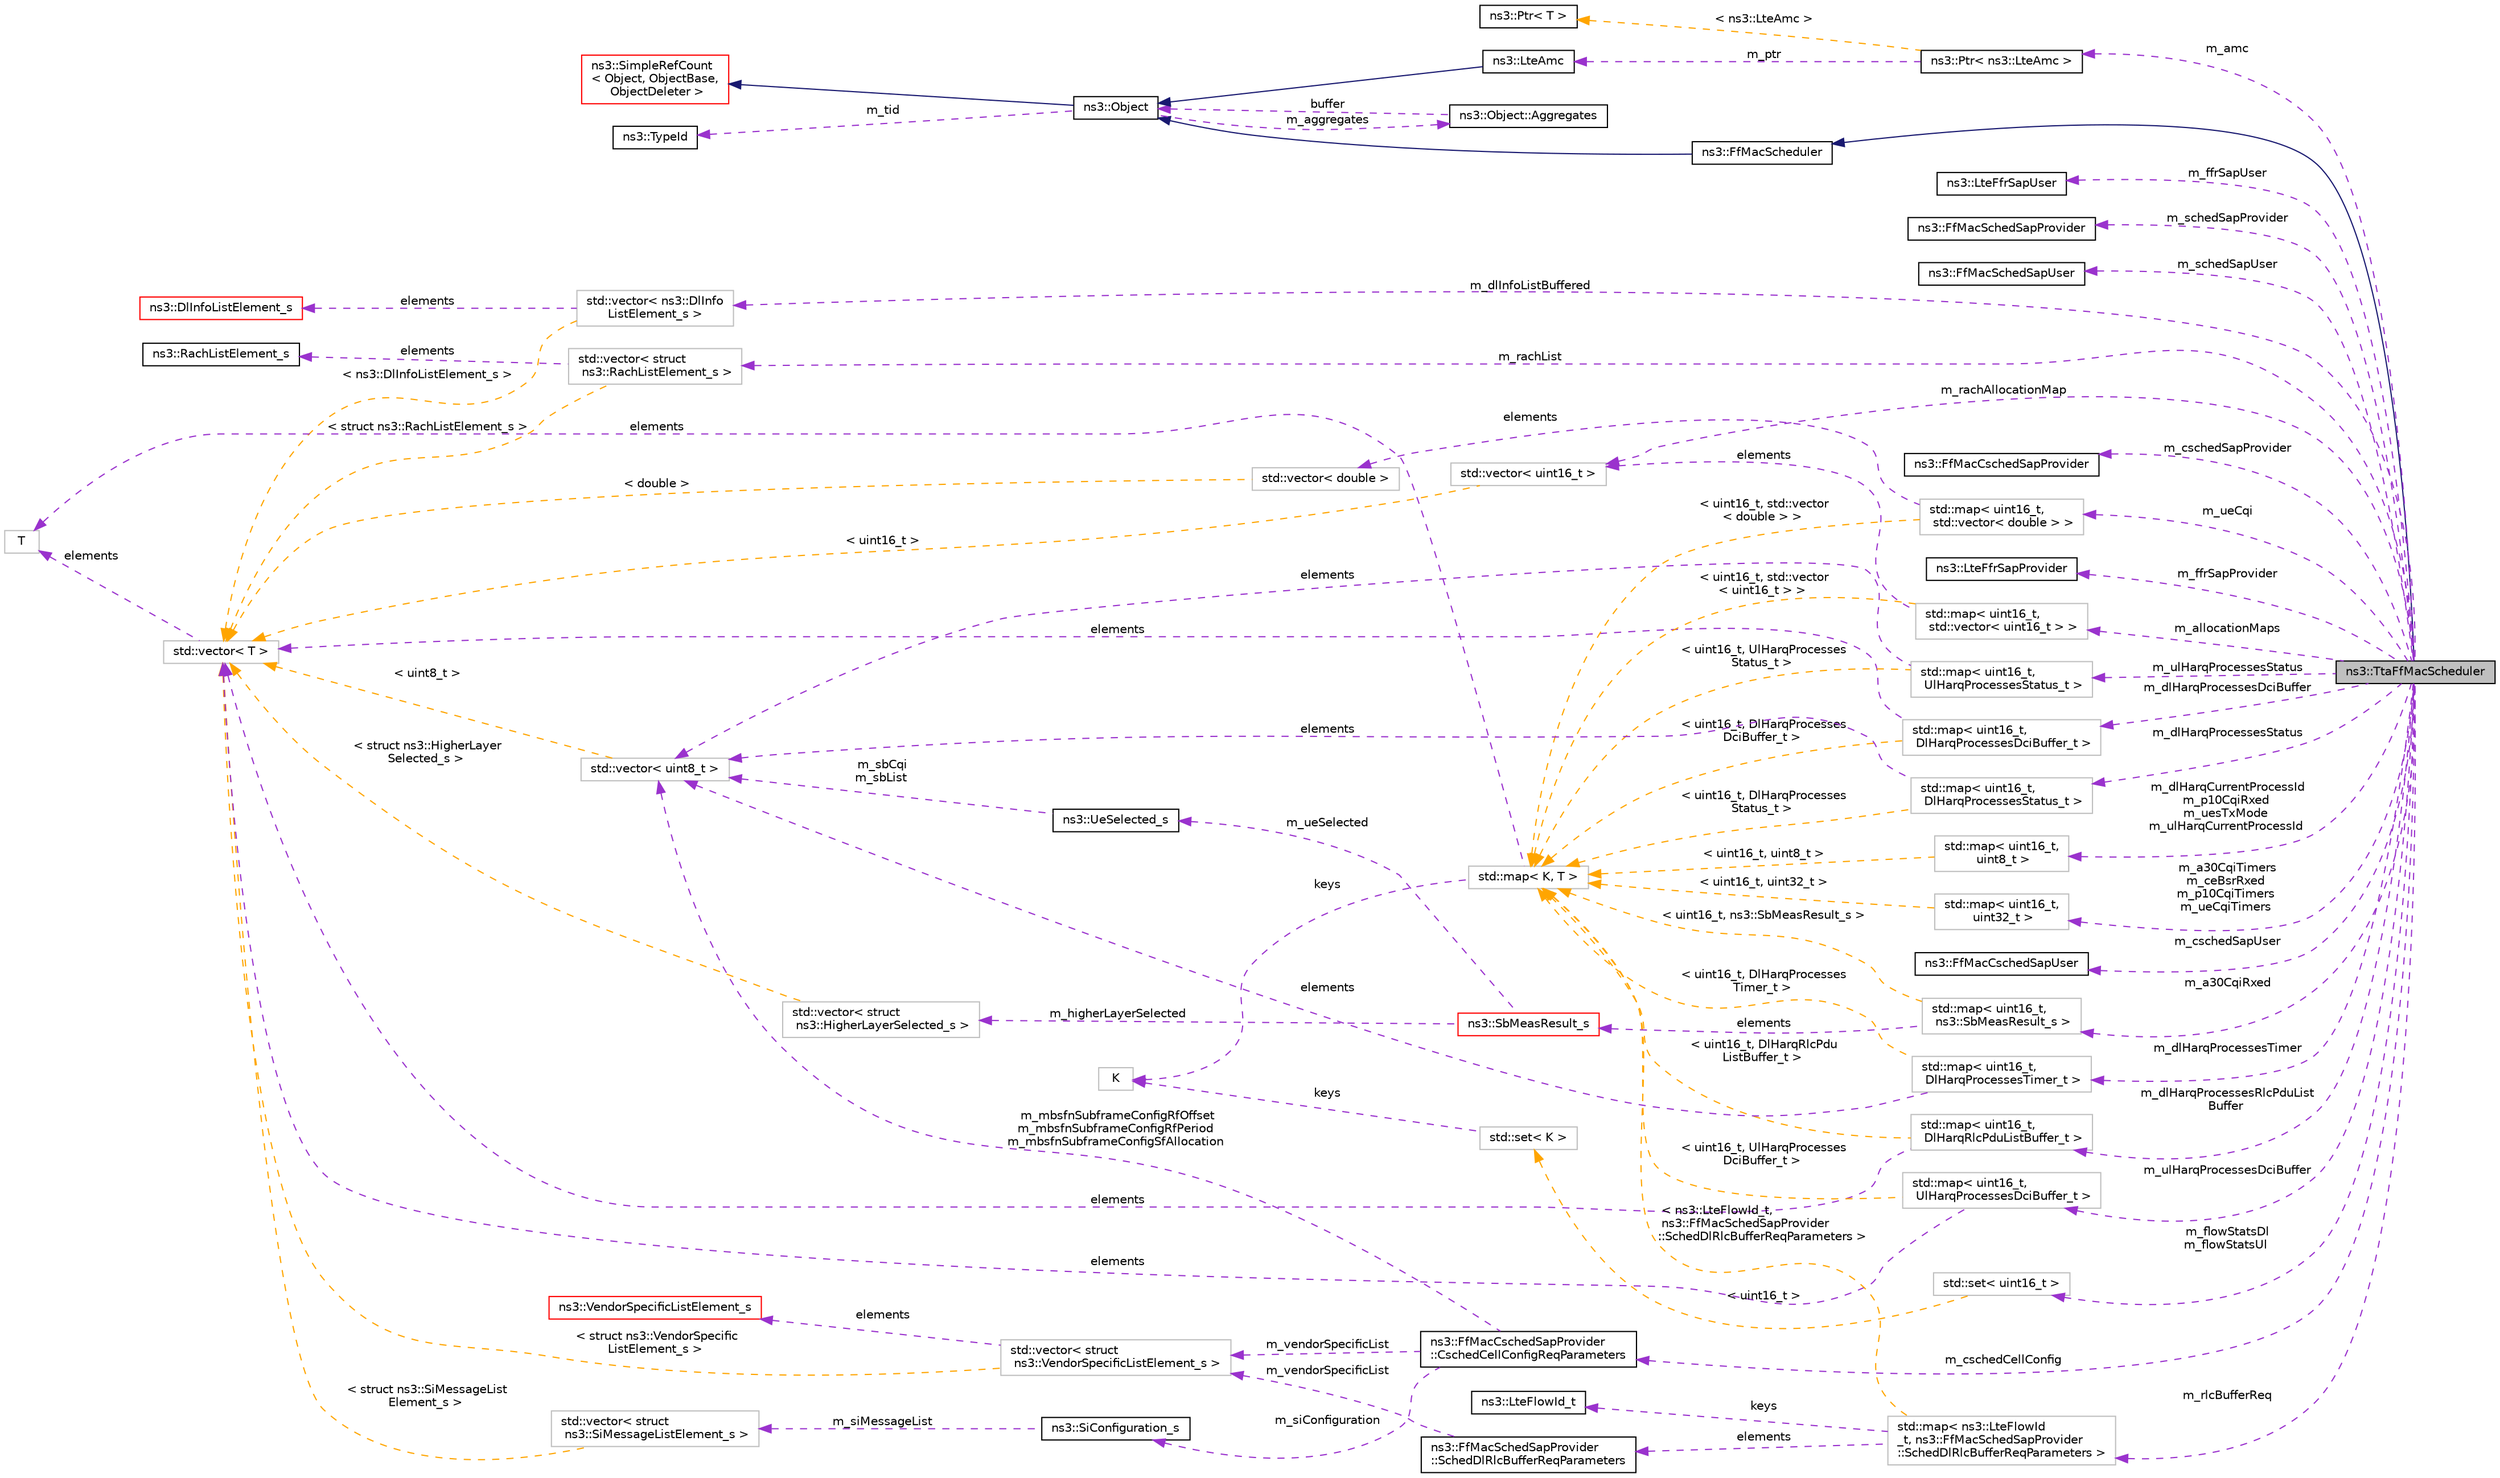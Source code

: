 digraph "ns3::TtaFfMacScheduler"
{
 // LATEX_PDF_SIZE
  edge [fontname="Helvetica",fontsize="10",labelfontname="Helvetica",labelfontsize="10"];
  node [fontname="Helvetica",fontsize="10",shape=record];
  rankdir="LR";
  Node1 [label="ns3::TtaFfMacScheduler",height=0.2,width=0.4,color="black", fillcolor="grey75", style="filled", fontcolor="black",tooltip="Implements the SCHED SAP and CSCHED SAP for a Throughput to Average scheduler."];
  Node2 -> Node1 [dir="back",color="midnightblue",fontsize="10",style="solid",fontname="Helvetica"];
  Node2 [label="ns3::FfMacScheduler",height=0.2,width=0.4,color="black", fillcolor="white", style="filled",URL="$classns3_1_1_ff_mac_scheduler.html",tooltip="This abstract base class identifies the interface by means of which the helper object can plug on the..."];
  Node3 -> Node2 [dir="back",color="midnightblue",fontsize="10",style="solid",fontname="Helvetica"];
  Node3 [label="ns3::Object",height=0.2,width=0.4,color="black", fillcolor="white", style="filled",URL="$classns3_1_1_object.html",tooltip="A base class which provides memory management and object aggregation."];
  Node4 -> Node3 [dir="back",color="midnightblue",fontsize="10",style="solid",fontname="Helvetica"];
  Node4 [label="ns3::SimpleRefCount\l\< Object, ObjectBase,\l ObjectDeleter \>",height=0.2,width=0.4,color="red", fillcolor="white", style="filled",URL="$classns3_1_1_simple_ref_count.html",tooltip=" "];
  Node8 -> Node3 [dir="back",color="darkorchid3",fontsize="10",style="dashed",label=" m_tid" ,fontname="Helvetica"];
  Node8 [label="ns3::TypeId",height=0.2,width=0.4,color="black", fillcolor="white", style="filled",URL="$classns3_1_1_type_id.html",tooltip="a unique identifier for an interface."];
  Node9 -> Node3 [dir="back",color="darkorchid3",fontsize="10",style="dashed",label=" m_aggregates" ,fontname="Helvetica"];
  Node9 [label="ns3::Object::Aggregates",height=0.2,width=0.4,color="black", fillcolor="white", style="filled",URL="$structns3_1_1_object_1_1_aggregates.html",tooltip="The list of Objects aggregated to this one."];
  Node3 -> Node9 [dir="back",color="darkorchid3",fontsize="10",style="dashed",label=" buffer" ,fontname="Helvetica"];
  Node10 -> Node1 [dir="back",color="darkorchid3",fontsize="10",style="dashed",label=" m_rachAllocationMap" ,fontname="Helvetica"];
  Node10 [label="std::vector\< uint16_t \>",height=0.2,width=0.4,color="grey75", fillcolor="white", style="filled",tooltip=" "];
  Node11 -> Node10 [dir="back",color="orange",fontsize="10",style="dashed",label=" \< uint16_t \>" ,fontname="Helvetica"];
  Node11 [label="std::vector\< T \>",height=0.2,width=0.4,color="grey75", fillcolor="white", style="filled",tooltip=" "];
  Node12 -> Node11 [dir="back",color="darkorchid3",fontsize="10",style="dashed",label=" elements" ,fontname="Helvetica"];
  Node12 [label="T",height=0.2,width=0.4,color="grey75", fillcolor="white", style="filled",tooltip=" "];
  Node13 -> Node1 [dir="back",color="darkorchid3",fontsize="10",style="dashed",label=" m_ffrSapUser" ,fontname="Helvetica"];
  Node13 [label="ns3::LteFfrSapUser",height=0.2,width=0.4,color="black", fillcolor="white", style="filled",URL="$classns3_1_1_lte_ffr_sap_user.html",tooltip="Service Access Point (SAP) offered by the eNodeB RRC instance to the Frequency Reuse algorithm instan..."];
  Node14 -> Node1 [dir="back",color="darkorchid3",fontsize="10",style="dashed",label=" m_schedSapProvider" ,fontname="Helvetica"];
  Node14 [label="ns3::FfMacSchedSapProvider",height=0.2,width=0.4,color="black", fillcolor="white", style="filled",URL="$classns3_1_1_ff_mac_sched_sap_provider.html",tooltip="Provides the SCHED SAP."];
  Node15 -> Node1 [dir="back",color="darkorchid3",fontsize="10",style="dashed",label=" m_schedSapUser" ,fontname="Helvetica"];
  Node15 [label="ns3::FfMacSchedSapUser",height=0.2,width=0.4,color="black", fillcolor="white", style="filled",URL="$classns3_1_1_ff_mac_sched_sap_user.html",tooltip="FfMacSchedSapUser class."];
  Node16 -> Node1 [dir="back",color="darkorchid3",fontsize="10",style="dashed",label=" m_dlHarqCurrentProcessId\nm_p10CqiRxed\nm_uesTxMode\nm_ulHarqCurrentProcessId" ,fontname="Helvetica"];
  Node16 [label="std::map\< uint16_t,\l uint8_t \>",height=0.2,width=0.4,color="grey75", fillcolor="white", style="filled",tooltip=" "];
  Node17 -> Node16 [dir="back",color="orange",fontsize="10",style="dashed",label=" \< uint16_t, uint8_t \>" ,fontname="Helvetica"];
  Node17 [label="std::map\< K, T \>",height=0.2,width=0.4,color="grey75", fillcolor="white", style="filled",tooltip=" "];
  Node18 -> Node17 [dir="back",color="darkorchid3",fontsize="10",style="dashed",label=" keys" ,fontname="Helvetica"];
  Node18 [label="K",height=0.2,width=0.4,color="grey75", fillcolor="white", style="filled",tooltip=" "];
  Node12 -> Node17 [dir="back",color="darkorchid3",fontsize="10",style="dashed",label=" elements" ,fontname="Helvetica"];
  Node19 -> Node1 [dir="back",color="darkorchid3",fontsize="10",style="dashed",label=" m_rlcBufferReq" ,fontname="Helvetica"];
  Node19 [label="std::map\< ns3::LteFlowId\l_t, ns3::FfMacSchedSapProvider\l::SchedDlRlcBufferReqParameters \>",height=0.2,width=0.4,color="grey75", fillcolor="white", style="filled",tooltip=" "];
  Node20 -> Node19 [dir="back",color="darkorchid3",fontsize="10",style="dashed",label=" keys" ,fontname="Helvetica"];
  Node20 [label="ns3::LteFlowId_t",height=0.2,width=0.4,color="black", fillcolor="white", style="filled",URL="$structns3_1_1_lte_flow_id__t.html",tooltip="LteFlowId structure."];
  Node21 -> Node19 [dir="back",color="darkorchid3",fontsize="10",style="dashed",label=" elements" ,fontname="Helvetica"];
  Node21 [label="ns3::FfMacSchedSapProvider\l::SchedDlRlcBufferReqParameters",height=0.2,width=0.4,color="black", fillcolor="white", style="filled",URL="$structns3_1_1_ff_mac_sched_sap_provider_1_1_sched_dl_rlc_buffer_req_parameters.html",tooltip="Parameters of the API primitives."];
  Node22 -> Node21 [dir="back",color="darkorchid3",fontsize="10",style="dashed",label=" m_vendorSpecificList" ,fontname="Helvetica"];
  Node22 [label="std::vector\< struct\l ns3::VendorSpecificListElement_s \>",height=0.2,width=0.4,color="grey75", fillcolor="white", style="filled",tooltip=" "];
  Node23 -> Node22 [dir="back",color="darkorchid3",fontsize="10",style="dashed",label=" elements" ,fontname="Helvetica"];
  Node23 [label="ns3::VendorSpecificListElement_s",height=0.2,width=0.4,color="red", fillcolor="white", style="filled",URL="$structns3_1_1_vendor_specific_list_element__s.html",tooltip="See section 4.3.3 vendorSpecifiListElement."];
  Node11 -> Node22 [dir="back",color="orange",fontsize="10",style="dashed",label=" \< struct ns3::VendorSpecific\lListElement_s \>" ,fontname="Helvetica"];
  Node17 -> Node19 [dir="back",color="orange",fontsize="10",style="dashed",label=" \< ns3::LteFlowId_t,\l ns3::FfMacSchedSapProvider\l::SchedDlRlcBufferReqParameters \>" ,fontname="Helvetica"];
  Node28 -> Node1 [dir="back",color="darkorchid3",fontsize="10",style="dashed",label=" m_dlHarqProcessesTimer" ,fontname="Helvetica"];
  Node28 [label="std::map\< uint16_t,\l DlHarqProcessesTimer_t \>",height=0.2,width=0.4,color="grey75", fillcolor="white", style="filled",tooltip=" "];
  Node29 -> Node28 [dir="back",color="darkorchid3",fontsize="10",style="dashed",label=" elements" ,fontname="Helvetica"];
  Node29 [label="std::vector\< uint8_t \>",height=0.2,width=0.4,color="grey75", fillcolor="white", style="filled",tooltip=" "];
  Node11 -> Node29 [dir="back",color="orange",fontsize="10",style="dashed",label=" \< uint8_t \>" ,fontname="Helvetica"];
  Node17 -> Node28 [dir="back",color="orange",fontsize="10",style="dashed",label=" \< uint16_t, DlHarqProcesses\lTimer_t \>" ,fontname="Helvetica"];
  Node30 -> Node1 [dir="back",color="darkorchid3",fontsize="10",style="dashed",label=" m_cschedSapProvider" ,fontname="Helvetica"];
  Node30 [label="ns3::FfMacCschedSapProvider",height=0.2,width=0.4,color="black", fillcolor="white", style="filled",URL="$classns3_1_1_ff_mac_csched_sap_provider.html",tooltip="Provides the CSCHED SAP."];
  Node31 -> Node1 [dir="back",color="darkorchid3",fontsize="10",style="dashed",label=" m_allocationMaps" ,fontname="Helvetica"];
  Node31 [label="std::map\< uint16_t,\l std::vector\< uint16_t \> \>",height=0.2,width=0.4,color="grey75", fillcolor="white", style="filled",tooltip=" "];
  Node10 -> Node31 [dir="back",color="darkorchid3",fontsize="10",style="dashed",label=" elements" ,fontname="Helvetica"];
  Node17 -> Node31 [dir="back",color="orange",fontsize="10",style="dashed",label=" \< uint16_t, std::vector\l\< uint16_t \> \>" ,fontname="Helvetica"];
  Node32 -> Node1 [dir="back",color="darkorchid3",fontsize="10",style="dashed",label=" m_ffrSapProvider" ,fontname="Helvetica"];
  Node32 [label="ns3::LteFfrSapProvider",height=0.2,width=0.4,color="black", fillcolor="white", style="filled",URL="$classns3_1_1_lte_ffr_sap_provider.html",tooltip="Service Access Point (SAP) offered by the Frequency Reuse algorithm instance to the MAC Scheduler ins..."];
  Node33 -> Node1 [dir="back",color="darkorchid3",fontsize="10",style="dashed",label=" m_cschedCellConfig" ,fontname="Helvetica"];
  Node33 [label="ns3::FfMacCschedSapProvider\l::CschedCellConfigReqParameters",height=0.2,width=0.4,color="black", fillcolor="white", style="filled",URL="$structns3_1_1_ff_mac_csched_sap_provider_1_1_csched_cell_config_req_parameters.html",tooltip="Parameters of the API primitives."];
  Node29 -> Node33 [dir="back",color="darkorchid3",fontsize="10",style="dashed",label=" m_mbsfnSubframeConfigRfOffset\nm_mbsfnSubframeConfigRfPeriod\nm_mbsfnSubframeConfigSfAllocation" ,fontname="Helvetica"];
  Node22 -> Node33 [dir="back",color="darkorchid3",fontsize="10",style="dashed",label=" m_vendorSpecificList" ,fontname="Helvetica"];
  Node34 -> Node33 [dir="back",color="darkorchid3",fontsize="10",style="dashed",label=" m_siConfiguration" ,fontname="Helvetica"];
  Node34 [label="ns3::SiConfiguration_s",height=0.2,width=0.4,color="black", fillcolor="white", style="filled",URL="$structns3_1_1_si_configuration__s.html",tooltip="See section 4.3.21 siConfiguration."];
  Node35 -> Node34 [dir="back",color="darkorchid3",fontsize="10",style="dashed",label=" m_siMessageList" ,fontname="Helvetica"];
  Node35 [label="std::vector\< struct\l ns3::SiMessageListElement_s \>",height=0.2,width=0.4,color="grey75", fillcolor="white", style="filled",tooltip=" "];
  Node11 -> Node35 [dir="back",color="orange",fontsize="10",style="dashed",label=" \< struct ns3::SiMessageList\lElement_s \>" ,fontname="Helvetica"];
  Node37 -> Node1 [dir="back",color="darkorchid3",fontsize="10",style="dashed",label=" m_ulHarqProcessesDciBuffer" ,fontname="Helvetica"];
  Node37 [label="std::map\< uint16_t,\l UlHarqProcessesDciBuffer_t \>",height=0.2,width=0.4,color="grey75", fillcolor="white", style="filled",tooltip=" "];
  Node11 -> Node37 [dir="back",color="darkorchid3",fontsize="10",style="dashed",label=" elements" ,fontname="Helvetica"];
  Node17 -> Node37 [dir="back",color="orange",fontsize="10",style="dashed",label=" \< uint16_t, UlHarqProcesses\lDciBuffer_t \>" ,fontname="Helvetica"];
  Node38 -> Node1 [dir="back",color="darkorchid3",fontsize="10",style="dashed",label=" m_a30CqiRxed" ,fontname="Helvetica"];
  Node38 [label="std::map\< uint16_t,\l ns3::SbMeasResult_s \>",height=0.2,width=0.4,color="grey75", fillcolor="white", style="filled",tooltip=" "];
  Node39 -> Node38 [dir="back",color="darkorchid3",fontsize="10",style="dashed",label=" elements" ,fontname="Helvetica"];
  Node39 [label="ns3::SbMeasResult_s",height=0.2,width=0.4,color="red", fillcolor="white", style="filled",URL="$structns3_1_1_sb_meas_result__s.html",tooltip="See section 4.3.25 sbMeasResult."];
  Node40 -> Node39 [dir="back",color="darkorchid3",fontsize="10",style="dashed",label=" m_ueSelected" ,fontname="Helvetica"];
  Node40 [label="ns3::UeSelected_s",height=0.2,width=0.4,color="black", fillcolor="white", style="filled",URL="$structns3_1_1_ue_selected__s.html",tooltip="See section 4.3.26 ueSelected."];
  Node29 -> Node40 [dir="back",color="darkorchid3",fontsize="10",style="dashed",label=" m_sbCqi\nm_sbList" ,fontname="Helvetica"];
  Node41 -> Node39 [dir="back",color="darkorchid3",fontsize="10",style="dashed",label=" m_higherLayerSelected" ,fontname="Helvetica"];
  Node41 [label="std::vector\< struct\l ns3::HigherLayerSelected_s \>",height=0.2,width=0.4,color="grey75", fillcolor="white", style="filled",tooltip=" "];
  Node11 -> Node41 [dir="back",color="orange",fontsize="10",style="dashed",label=" \< struct ns3::HigherLayer\lSelected_s \>" ,fontname="Helvetica"];
  Node17 -> Node38 [dir="back",color="orange",fontsize="10",style="dashed",label=" \< uint16_t, ns3::SbMeasResult_s \>" ,fontname="Helvetica"];
  Node44 -> Node1 [dir="back",color="darkorchid3",fontsize="10",style="dashed",label=" m_dlHarqProcessesDciBuffer" ,fontname="Helvetica"];
  Node44 [label="std::map\< uint16_t,\l DlHarqProcessesDciBuffer_t \>",height=0.2,width=0.4,color="grey75", fillcolor="white", style="filled",tooltip=" "];
  Node11 -> Node44 [dir="back",color="darkorchid3",fontsize="10",style="dashed",label=" elements" ,fontname="Helvetica"];
  Node17 -> Node44 [dir="back",color="orange",fontsize="10",style="dashed",label=" \< uint16_t, DlHarqProcesses\lDciBuffer_t \>" ,fontname="Helvetica"];
  Node45 -> Node1 [dir="back",color="darkorchid3",fontsize="10",style="dashed",label=" m_dlHarqProcessesStatus" ,fontname="Helvetica"];
  Node45 [label="std::map\< uint16_t,\l DlHarqProcessesStatus_t \>",height=0.2,width=0.4,color="grey75", fillcolor="white", style="filled",tooltip=" "];
  Node29 -> Node45 [dir="back",color="darkorchid3",fontsize="10",style="dashed",label=" elements" ,fontname="Helvetica"];
  Node17 -> Node45 [dir="back",color="orange",fontsize="10",style="dashed",label=" \< uint16_t, DlHarqProcesses\lStatus_t \>" ,fontname="Helvetica"];
  Node46 -> Node1 [dir="back",color="darkorchid3",fontsize="10",style="dashed",label=" m_dlHarqProcessesRlcPduList\lBuffer" ,fontname="Helvetica"];
  Node46 [label="std::map\< uint16_t,\l DlHarqRlcPduListBuffer_t \>",height=0.2,width=0.4,color="grey75", fillcolor="white", style="filled",tooltip=" "];
  Node11 -> Node46 [dir="back",color="darkorchid3",fontsize="10",style="dashed",label=" elements" ,fontname="Helvetica"];
  Node17 -> Node46 [dir="back",color="orange",fontsize="10",style="dashed",label=" \< uint16_t, DlHarqRlcPdu\lListBuffer_t \>" ,fontname="Helvetica"];
  Node47 -> Node1 [dir="back",color="darkorchid3",fontsize="10",style="dashed",label=" m_cschedSapUser" ,fontname="Helvetica"];
  Node47 [label="ns3::FfMacCschedSapUser",height=0.2,width=0.4,color="black", fillcolor="white", style="filled",URL="$classns3_1_1_ff_mac_csched_sap_user.html",tooltip="FfMacCschedSapUser class."];
  Node48 -> Node1 [dir="back",color="darkorchid3",fontsize="10",style="dashed",label=" m_a30CqiTimers\nm_ceBsrRxed\nm_p10CqiTimers\nm_ueCqiTimers" ,fontname="Helvetica"];
  Node48 [label="std::map\< uint16_t,\l uint32_t \>",height=0.2,width=0.4,color="grey75", fillcolor="white", style="filled",tooltip=" "];
  Node17 -> Node48 [dir="back",color="orange",fontsize="10",style="dashed",label=" \< uint16_t, uint32_t \>" ,fontname="Helvetica"];
  Node49 -> Node1 [dir="back",color="darkorchid3",fontsize="10",style="dashed",label=" m_amc" ,fontname="Helvetica"];
  Node49 [label="ns3::Ptr\< ns3::LteAmc \>",height=0.2,width=0.4,color="black", fillcolor="white", style="filled",URL="$classns3_1_1_ptr.html",tooltip=" "];
  Node50 -> Node49 [dir="back",color="darkorchid3",fontsize="10",style="dashed",label=" m_ptr" ,fontname="Helvetica"];
  Node50 [label="ns3::LteAmc",height=0.2,width=0.4,color="black", fillcolor="white", style="filled",URL="$classns3_1_1_lte_amc.html",tooltip="Implements the Adaptive Modulation And Coding Scheme."];
  Node3 -> Node50 [dir="back",color="midnightblue",fontsize="10",style="solid",fontname="Helvetica"];
  Node27 -> Node49 [dir="back",color="orange",fontsize="10",style="dashed",label=" \< ns3::LteAmc \>" ,fontname="Helvetica"];
  Node27 [label="ns3::Ptr\< T \>",height=0.2,width=0.4,color="black", fillcolor="white", style="filled",URL="$classns3_1_1_ptr.html",tooltip="Smart pointer class similar to boost::intrusive_ptr."];
  Node51 -> Node1 [dir="back",color="darkorchid3",fontsize="10",style="dashed",label=" m_dlInfoListBuffered" ,fontname="Helvetica"];
  Node51 [label="std::vector\< ns3::DlInfo\lListElement_s \>",height=0.2,width=0.4,color="grey75", fillcolor="white", style="filled",tooltip=" "];
  Node52 -> Node51 [dir="back",color="darkorchid3",fontsize="10",style="dashed",label=" elements" ,fontname="Helvetica"];
  Node52 [label="ns3::DlInfoListElement_s",height=0.2,width=0.4,color="red", fillcolor="white", style="filled",URL="$structns3_1_1_dl_info_list_element__s.html",tooltip="See section 4.3.23 dlInfoListElement."];
  Node11 -> Node51 [dir="back",color="orange",fontsize="10",style="dashed",label=" \< ns3::DlInfoListElement_s \>" ,fontname="Helvetica"];
  Node54 -> Node1 [dir="back",color="darkorchid3",fontsize="10",style="dashed",label=" m_ulHarqProcessesStatus" ,fontname="Helvetica"];
  Node54 [label="std::map\< uint16_t,\l UlHarqProcessesStatus_t \>",height=0.2,width=0.4,color="grey75", fillcolor="white", style="filled",tooltip=" "];
  Node29 -> Node54 [dir="back",color="darkorchid3",fontsize="10",style="dashed",label=" elements" ,fontname="Helvetica"];
  Node17 -> Node54 [dir="back",color="orange",fontsize="10",style="dashed",label=" \< uint16_t, UlHarqProcesses\lStatus_t \>" ,fontname="Helvetica"];
  Node55 -> Node1 [dir="back",color="darkorchid3",fontsize="10",style="dashed",label=" m_ueCqi" ,fontname="Helvetica"];
  Node55 [label="std::map\< uint16_t,\l std::vector\< double \> \>",height=0.2,width=0.4,color="grey75", fillcolor="white", style="filled",tooltip=" "];
  Node56 -> Node55 [dir="back",color="darkorchid3",fontsize="10",style="dashed",label=" elements" ,fontname="Helvetica"];
  Node56 [label="std::vector\< double \>",height=0.2,width=0.4,color="grey75", fillcolor="white", style="filled",tooltip=" "];
  Node11 -> Node56 [dir="back",color="orange",fontsize="10",style="dashed",label=" \< double \>" ,fontname="Helvetica"];
  Node17 -> Node55 [dir="back",color="orange",fontsize="10",style="dashed",label=" \< uint16_t, std::vector\l\< double \> \>" ,fontname="Helvetica"];
  Node57 -> Node1 [dir="back",color="darkorchid3",fontsize="10",style="dashed",label=" m_flowStatsDl\nm_flowStatsUl" ,fontname="Helvetica"];
  Node57 [label="std::set\< uint16_t \>",height=0.2,width=0.4,color="grey75", fillcolor="white", style="filled",tooltip=" "];
  Node58 -> Node57 [dir="back",color="orange",fontsize="10",style="dashed",label=" \< uint16_t \>" ,fontname="Helvetica"];
  Node58 [label="std::set\< K \>",height=0.2,width=0.4,color="grey75", fillcolor="white", style="filled",tooltip=" "];
  Node18 -> Node58 [dir="back",color="darkorchid3",fontsize="10",style="dashed",label=" keys" ,fontname="Helvetica"];
  Node59 -> Node1 [dir="back",color="darkorchid3",fontsize="10",style="dashed",label=" m_rachList" ,fontname="Helvetica"];
  Node59 [label="std::vector\< struct\l ns3::RachListElement_s \>",height=0.2,width=0.4,color="grey75", fillcolor="white", style="filled",tooltip=" "];
  Node60 -> Node59 [dir="back",color="darkorchid3",fontsize="10",style="dashed",label=" elements" ,fontname="Helvetica"];
  Node60 [label="ns3::RachListElement_s",height=0.2,width=0.4,color="black", fillcolor="white", style="filled",URL="$structns3_1_1_rach_list_element__s.html",tooltip="See section 4.3.6 rachListElement."];
  Node11 -> Node59 [dir="back",color="orange",fontsize="10",style="dashed",label=" \< struct ns3::RachListElement_s \>" ,fontname="Helvetica"];
}
